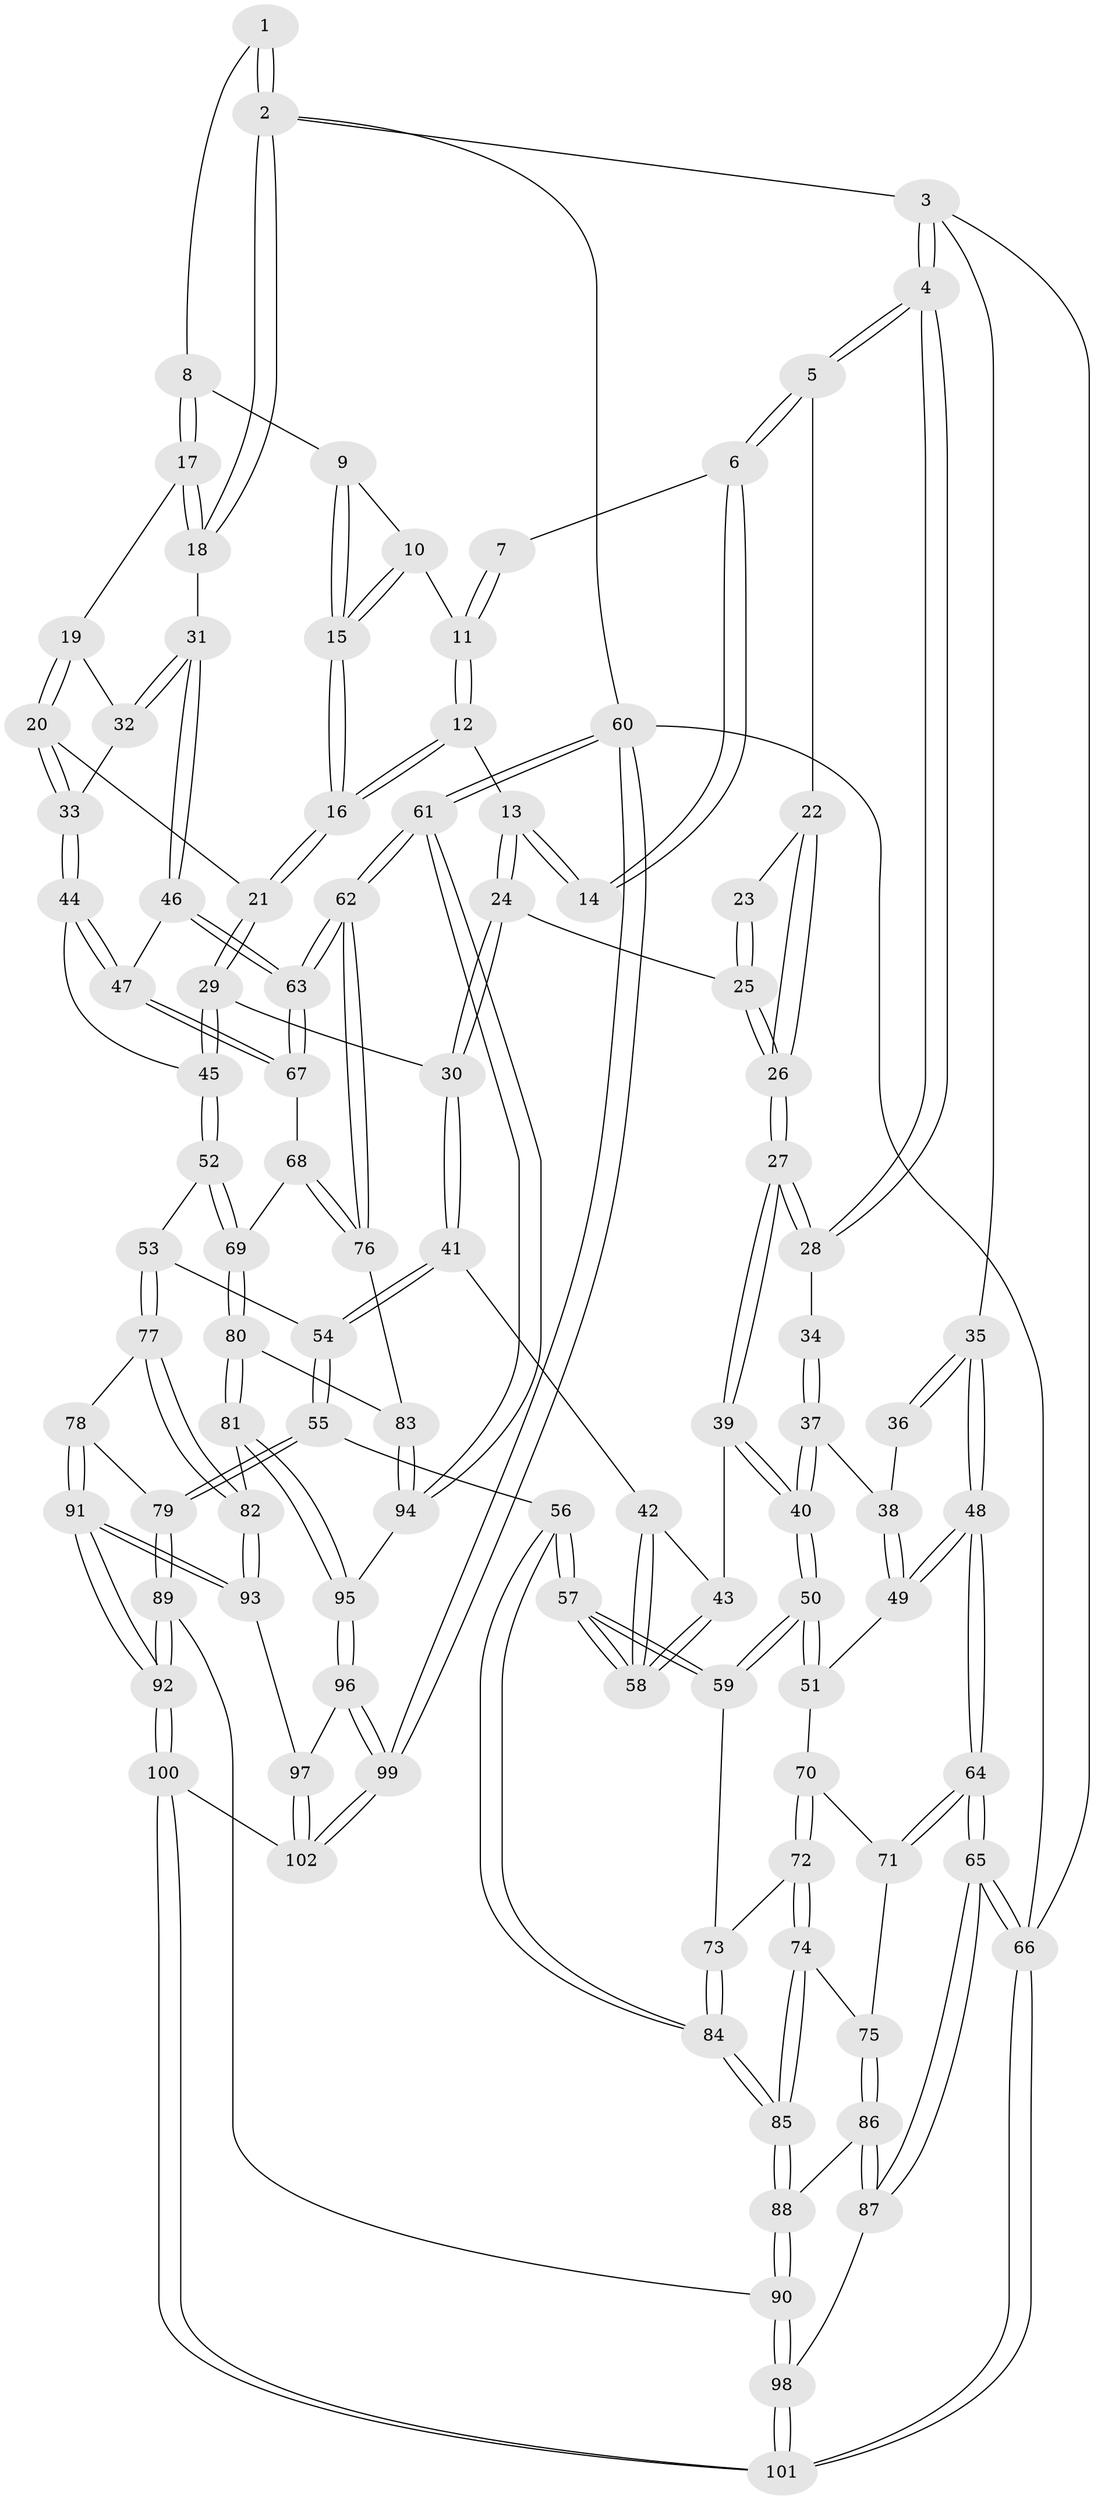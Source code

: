 // Generated by graph-tools (version 1.1) at 2025/01/03/09/25 05:01:08]
// undirected, 102 vertices, 252 edges
graph export_dot {
graph [start="1"]
  node [color=gray90,style=filled];
  1 [pos="+0.7602485936017639+0"];
  2 [pos="+1+0"];
  3 [pos="+0+0"];
  4 [pos="+0+0"];
  5 [pos="+0+0"];
  6 [pos="+0.23627376950780507+0"];
  7 [pos="+0.5391404775461774+0"];
  8 [pos="+0.7836316591321928+0.039967923874406355"];
  9 [pos="+0.7502578553959875+0.06518969583797346"];
  10 [pos="+0.6116573110963108+0"];
  11 [pos="+0.5460001010624564+0"];
  12 [pos="+0.5172200402502829+0"];
  13 [pos="+0.4682892430125295+0.136026211679361"];
  14 [pos="+0.4367130171121883+0.1135009068073256"];
  15 [pos="+0.6800574042583851+0.18184140411389224"];
  16 [pos="+0.6742787373055333+0.21808858520098132"];
  17 [pos="+0.9015492589169689+0.10281841621025029"];
  18 [pos="+1+0"];
  19 [pos="+0.7902238813962121+0.232018008856183"];
  20 [pos="+0.7620263649890276+0.242752516318601"];
  21 [pos="+0.6717940666399677+0.2511946235173147"];
  22 [pos="+0.12117843791416857+0"];
  23 [pos="+0.2426714653610794+0.002298687617635451"];
  24 [pos="+0.4742595954036929+0.24883703974596233"];
  25 [pos="+0.38706474373779787+0.2569955832071787"];
  26 [pos="+0.2901534722355454+0.2997400623394241"];
  27 [pos="+0.26963331753519615+0.3164509941858491"];
  28 [pos="+0.21435235470209058+0.2964667268179642"];
  29 [pos="+0.6232904158310683+0.2945386897077633"];
  30 [pos="+0.5535591858380936+0.2970964338077636"];
  31 [pos="+1+0.18180996266900157"];
  32 [pos="+0.9352394766923893+0.28430811842545867"];
  33 [pos="+0.88434998279303+0.39620186375424604"];
  34 [pos="+0.1353171180240335+0.2949738458204307"];
  35 [pos="+0+0.14855121899580323"];
  36 [pos="+0.09328589416554457+0.28738565359837137"];
  37 [pos="+0.11188045710095312+0.42763591578648397"];
  38 [pos="+0.09194925693878689+0.431681350689726"];
  39 [pos="+0.2606993641650318+0.38687733647905054"];
  40 [pos="+0.2216133183951745+0.4310907081364209"];
  41 [pos="+0.5246362068218252+0.36499249244635995"];
  42 [pos="+0.5077392976507947+0.3800913300163824"];
  43 [pos="+0.3162273169621792+0.44016698913013524"];
  44 [pos="+0.8868885914179937+0.44841983755801157"];
  45 [pos="+0.6888898125529026+0.4074737202201963"];
  46 [pos="+1+0.2357561295423662"];
  47 [pos="+0.8869523397680403+0.4484956327994358"];
  48 [pos="+0+0.42398235239301274"];
  49 [pos="+0.020615554391768723+0.46725215172146217"];
  50 [pos="+0.20026817363536956+0.5396996288374424"];
  51 [pos="+0.06723559171336387+0.5123555922114799"];
  52 [pos="+0.6882853703921736+0.47746139957888467"];
  53 [pos="+0.6397464848204113+0.5631185535795856"];
  54 [pos="+0.5277869814663396+0.4876931021721357"];
  55 [pos="+0.4489489439743105+0.6495291564679834"];
  56 [pos="+0.43586407574394875+0.6442477669335206"];
  57 [pos="+0.38314686667834086+0.5922480764365823"];
  58 [pos="+0.37752706157741167+0.516268739311019"];
  59 [pos="+0.21799660019668454+0.5952564342034209"];
  60 [pos="+1+1"];
  61 [pos="+1+1"];
  62 [pos="+1+0.8802225308731677"];
  63 [pos="+1+0.5574680781307273"];
  64 [pos="+0+0.6612875547343139"];
  65 [pos="+0+0.7827159835231157"];
  66 [pos="+0+1"];
  67 [pos="+0.9014798213735152+0.501069369588906"];
  68 [pos="+0.8855514242813521+0.5313364762139828"];
  69 [pos="+0.8061851152051764+0.5763459434449552"];
  70 [pos="+0.07309306325783153+0.555545753571825"];
  71 [pos="+0.06324739253945248+0.5879876078146984"];
  72 [pos="+0.16013460036495475+0.6290365529820413"];
  73 [pos="+0.21322159260903958+0.6029316699479703"];
  74 [pos="+0.1361450518911393+0.6484436200321982"];
  75 [pos="+0.09510677023579549+0.6774596795138269"];
  76 [pos="+0.9615597349912912+0.7271815306445517"];
  77 [pos="+0.6252929154912064+0.6473342361775944"];
  78 [pos="+0.4786580147185762+0.6719314760008571"];
  79 [pos="+0.46591842101589154+0.6644912782392607"];
  80 [pos="+0.7533344339000895+0.6938902848222886"];
  81 [pos="+0.7171646385691912+0.7016632691453237"];
  82 [pos="+0.7076389866520362+0.7008948868674375"];
  83 [pos="+0.8226941443755138+0.7268996350319606"];
  84 [pos="+0.25578621173972443+0.7712048927820764"];
  85 [pos="+0.2438198492652736+0.8028401968702755"];
  86 [pos="+0.06101261205508027+0.7209853687506114"];
  87 [pos="+0+0.7905944108400831"];
  88 [pos="+0.23919908352396307+0.8166902020558365"];
  89 [pos="+0.3334083519963606+0.8551980888629008"];
  90 [pos="+0.24385338197612638+0.8392708477877586"];
  91 [pos="+0.5230055546617763+0.9091592481178923"];
  92 [pos="+0.499710048419395+0.9502344172428026"];
  93 [pos="+0.6054271094093412+0.8749358512431282"];
  94 [pos="+0.819856425036402+0.8613063709783697"];
  95 [pos="+0.7522380084476623+0.8897654752101951"];
  96 [pos="+0.7419636045000917+0.903184307550244"];
  97 [pos="+0.7348435668797287+0.9052627952637313"];
  98 [pos="+0.17203397285268743+0.9646092112862026"];
  99 [pos="+1+1"];
  100 [pos="+0.4897876211362673+1"];
  101 [pos="+0.22499411030124158+1"];
  102 [pos="+0.6143618557376755+1"];
  1 -- 2;
  1 -- 2;
  1 -- 8;
  2 -- 3;
  2 -- 18;
  2 -- 18;
  2 -- 60;
  3 -- 4;
  3 -- 4;
  3 -- 35;
  3 -- 66;
  4 -- 5;
  4 -- 5;
  4 -- 28;
  4 -- 28;
  5 -- 6;
  5 -- 6;
  5 -- 22;
  6 -- 7;
  6 -- 14;
  6 -- 14;
  7 -- 11;
  7 -- 11;
  8 -- 9;
  8 -- 17;
  8 -- 17;
  9 -- 10;
  9 -- 15;
  9 -- 15;
  10 -- 11;
  10 -- 15;
  10 -- 15;
  11 -- 12;
  11 -- 12;
  12 -- 13;
  12 -- 16;
  12 -- 16;
  13 -- 14;
  13 -- 14;
  13 -- 24;
  13 -- 24;
  15 -- 16;
  15 -- 16;
  16 -- 21;
  16 -- 21;
  17 -- 18;
  17 -- 18;
  17 -- 19;
  18 -- 31;
  19 -- 20;
  19 -- 20;
  19 -- 32;
  20 -- 21;
  20 -- 33;
  20 -- 33;
  21 -- 29;
  21 -- 29;
  22 -- 23;
  22 -- 26;
  22 -- 26;
  23 -- 25;
  23 -- 25;
  24 -- 25;
  24 -- 30;
  24 -- 30;
  25 -- 26;
  25 -- 26;
  26 -- 27;
  26 -- 27;
  27 -- 28;
  27 -- 28;
  27 -- 39;
  27 -- 39;
  28 -- 34;
  29 -- 30;
  29 -- 45;
  29 -- 45;
  30 -- 41;
  30 -- 41;
  31 -- 32;
  31 -- 32;
  31 -- 46;
  31 -- 46;
  32 -- 33;
  33 -- 44;
  33 -- 44;
  34 -- 37;
  34 -- 37;
  35 -- 36;
  35 -- 36;
  35 -- 48;
  35 -- 48;
  36 -- 38;
  37 -- 38;
  37 -- 40;
  37 -- 40;
  38 -- 49;
  38 -- 49;
  39 -- 40;
  39 -- 40;
  39 -- 43;
  40 -- 50;
  40 -- 50;
  41 -- 42;
  41 -- 54;
  41 -- 54;
  42 -- 43;
  42 -- 58;
  42 -- 58;
  43 -- 58;
  43 -- 58;
  44 -- 45;
  44 -- 47;
  44 -- 47;
  45 -- 52;
  45 -- 52;
  46 -- 47;
  46 -- 63;
  46 -- 63;
  47 -- 67;
  47 -- 67;
  48 -- 49;
  48 -- 49;
  48 -- 64;
  48 -- 64;
  49 -- 51;
  50 -- 51;
  50 -- 51;
  50 -- 59;
  50 -- 59;
  51 -- 70;
  52 -- 53;
  52 -- 69;
  52 -- 69;
  53 -- 54;
  53 -- 77;
  53 -- 77;
  54 -- 55;
  54 -- 55;
  55 -- 56;
  55 -- 79;
  55 -- 79;
  56 -- 57;
  56 -- 57;
  56 -- 84;
  56 -- 84;
  57 -- 58;
  57 -- 58;
  57 -- 59;
  57 -- 59;
  59 -- 73;
  60 -- 61;
  60 -- 61;
  60 -- 99;
  60 -- 99;
  60 -- 66;
  61 -- 62;
  61 -- 62;
  61 -- 94;
  61 -- 94;
  62 -- 63;
  62 -- 63;
  62 -- 76;
  62 -- 76;
  63 -- 67;
  63 -- 67;
  64 -- 65;
  64 -- 65;
  64 -- 71;
  64 -- 71;
  65 -- 66;
  65 -- 66;
  65 -- 87;
  65 -- 87;
  66 -- 101;
  66 -- 101;
  67 -- 68;
  68 -- 69;
  68 -- 76;
  68 -- 76;
  69 -- 80;
  69 -- 80;
  70 -- 71;
  70 -- 72;
  70 -- 72;
  71 -- 75;
  72 -- 73;
  72 -- 74;
  72 -- 74;
  73 -- 84;
  73 -- 84;
  74 -- 75;
  74 -- 85;
  74 -- 85;
  75 -- 86;
  75 -- 86;
  76 -- 83;
  77 -- 78;
  77 -- 82;
  77 -- 82;
  78 -- 79;
  78 -- 91;
  78 -- 91;
  79 -- 89;
  79 -- 89;
  80 -- 81;
  80 -- 81;
  80 -- 83;
  81 -- 82;
  81 -- 95;
  81 -- 95;
  82 -- 93;
  82 -- 93;
  83 -- 94;
  83 -- 94;
  84 -- 85;
  84 -- 85;
  85 -- 88;
  85 -- 88;
  86 -- 87;
  86 -- 87;
  86 -- 88;
  87 -- 98;
  88 -- 90;
  88 -- 90;
  89 -- 90;
  89 -- 92;
  89 -- 92;
  90 -- 98;
  90 -- 98;
  91 -- 92;
  91 -- 92;
  91 -- 93;
  91 -- 93;
  92 -- 100;
  92 -- 100;
  93 -- 97;
  94 -- 95;
  95 -- 96;
  95 -- 96;
  96 -- 97;
  96 -- 99;
  96 -- 99;
  97 -- 102;
  97 -- 102;
  98 -- 101;
  98 -- 101;
  99 -- 102;
  99 -- 102;
  100 -- 101;
  100 -- 101;
  100 -- 102;
}
